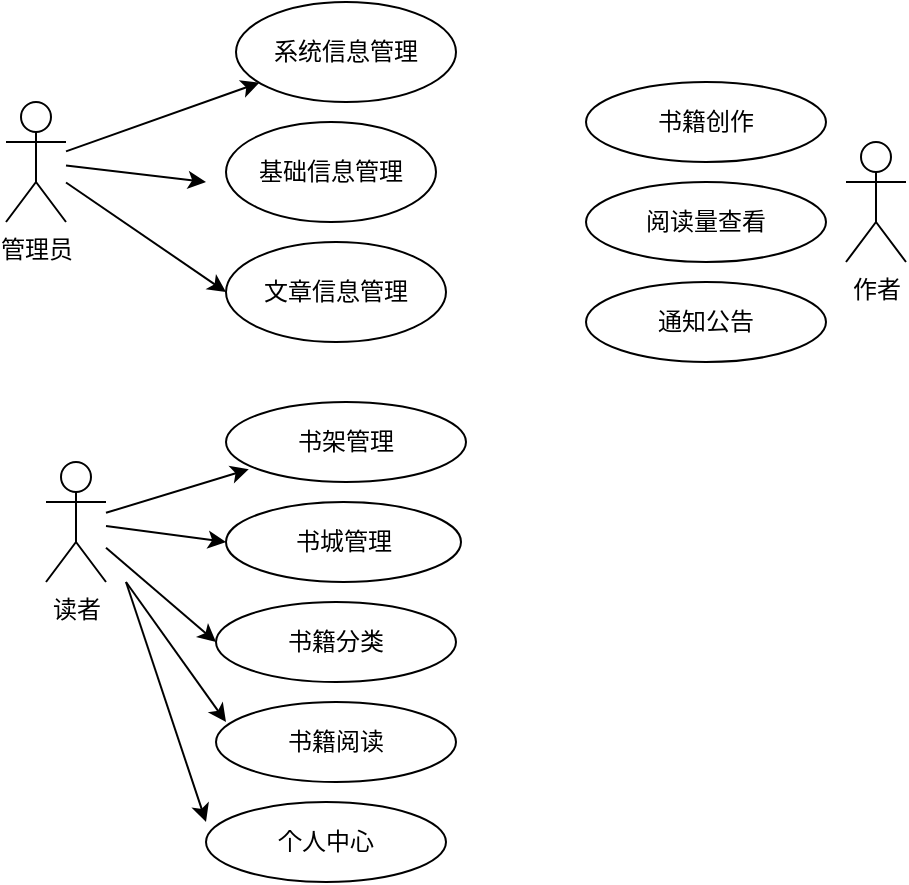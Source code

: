 <mxfile version="21.3.7" type="github">
  <diagram name="第 1 页" id="nMVoBvQUjFxtazDUa2Vx">
    <mxGraphModel dx="1290" dy="541" grid="1" gridSize="10" guides="1" tooltips="1" connect="1" arrows="1" fold="1" page="1" pageScale="1" pageWidth="827" pageHeight="1169" math="0" shadow="0">
      <root>
        <mxCell id="0" />
        <mxCell id="1" parent="0" />
        <mxCell id="j_ec8FM6DlX9najF_44M-2" value="读者" style="shape=umlActor;verticalLabelPosition=bottom;verticalAlign=top;html=1;outlineConnect=0;" parent="1" vertex="1">
          <mxGeometry x="140" y="320" width="30" height="60" as="geometry" />
        </mxCell>
        <mxCell id="j_ec8FM6DlX9najF_44M-4" value="作者" style="shape=umlActor;verticalLabelPosition=bottom;verticalAlign=top;html=1;outlineConnect=0;" parent="1" vertex="1">
          <mxGeometry x="540" y="160" width="30" height="60" as="geometry" />
        </mxCell>
        <mxCell id="s7YqE5HEIrkU_N0xy1B7-4" value="" style="group" vertex="1" connectable="0" parent="1">
          <mxGeometry x="120" y="90" width="225" height="170" as="geometry" />
        </mxCell>
        <mxCell id="j_ec8FM6DlX9najF_44M-1" value="管理员" style="shape=umlActor;verticalLabelPosition=bottom;verticalAlign=top;html=1;outlineConnect=0;" parent="s7YqE5HEIrkU_N0xy1B7-4" vertex="1">
          <mxGeometry y="50" width="30" height="60" as="geometry" />
        </mxCell>
        <mxCell id="j_ec8FM6DlX9najF_44M-6" value="系统信息管理" style="ellipse;whiteSpace=wrap;html=1;" parent="s7YqE5HEIrkU_N0xy1B7-4" vertex="1">
          <mxGeometry x="115" width="110" height="50" as="geometry" />
        </mxCell>
        <mxCell id="j_ec8FM6DlX9najF_44M-7" value="基础信息管理" style="ellipse;whiteSpace=wrap;html=1;" parent="s7YqE5HEIrkU_N0xy1B7-4" vertex="1">
          <mxGeometry x="110" y="60" width="105" height="50" as="geometry" />
        </mxCell>
        <mxCell id="j_ec8FM6DlX9najF_44M-8" value="文章信息管理" style="ellipse;whiteSpace=wrap;html=1;" parent="s7YqE5HEIrkU_N0xy1B7-4" vertex="1">
          <mxGeometry x="110" y="120" width="110" height="50" as="geometry" />
        </mxCell>
        <mxCell id="s7YqE5HEIrkU_N0xy1B7-1" value="" style="endArrow=classic;html=1;rounded=0;" edge="1" parent="s7YqE5HEIrkU_N0xy1B7-4" source="j_ec8FM6DlX9najF_44M-1" target="j_ec8FM6DlX9najF_44M-6">
          <mxGeometry width="50" height="50" relative="1" as="geometry">
            <mxPoint x="290" y="230" as="sourcePoint" />
            <mxPoint x="340" y="180" as="targetPoint" />
          </mxGeometry>
        </mxCell>
        <mxCell id="s7YqE5HEIrkU_N0xy1B7-2" value="" style="endArrow=classic;html=1;rounded=0;" edge="1" parent="s7YqE5HEIrkU_N0xy1B7-4" source="j_ec8FM6DlX9najF_44M-1">
          <mxGeometry width="50" height="50" relative="1" as="geometry">
            <mxPoint x="290" y="230" as="sourcePoint" />
            <mxPoint x="100" y="90" as="targetPoint" />
          </mxGeometry>
        </mxCell>
        <mxCell id="s7YqE5HEIrkU_N0xy1B7-3" value="" style="endArrow=classic;html=1;rounded=0;entryX=0;entryY=0.5;entryDx=0;entryDy=0;" edge="1" parent="s7YqE5HEIrkU_N0xy1B7-4" source="j_ec8FM6DlX9najF_44M-1" target="j_ec8FM6DlX9najF_44M-8">
          <mxGeometry width="50" height="50" relative="1" as="geometry">
            <mxPoint x="290" y="230" as="sourcePoint" />
            <mxPoint x="340" y="180" as="targetPoint" />
          </mxGeometry>
        </mxCell>
        <mxCell id="s7YqE5HEIrkU_N0xy1B7-5" value="书架管理" style="ellipse;whiteSpace=wrap;html=1;" vertex="1" parent="1">
          <mxGeometry x="230" y="290" width="120" height="40" as="geometry" />
        </mxCell>
        <mxCell id="s7YqE5HEIrkU_N0xy1B7-6" value="书城管理" style="ellipse;whiteSpace=wrap;html=1;" vertex="1" parent="1">
          <mxGeometry x="230" y="340" width="117.5" height="40" as="geometry" />
        </mxCell>
        <mxCell id="s7YqE5HEIrkU_N0xy1B7-7" value="书籍分类" style="ellipse;whiteSpace=wrap;html=1;" vertex="1" parent="1">
          <mxGeometry x="225" y="390" width="120" height="40" as="geometry" />
        </mxCell>
        <mxCell id="s7YqE5HEIrkU_N0xy1B7-8" value="书籍阅读" style="ellipse;whiteSpace=wrap;html=1;" vertex="1" parent="1">
          <mxGeometry x="225" y="440" width="120" height="40" as="geometry" />
        </mxCell>
        <mxCell id="s7YqE5HEIrkU_N0xy1B7-9" value="个人中心" style="ellipse;whiteSpace=wrap;html=1;" vertex="1" parent="1">
          <mxGeometry x="220" y="490" width="120" height="40" as="geometry" />
        </mxCell>
        <mxCell id="s7YqE5HEIrkU_N0xy1B7-10" value="" style="endArrow=classic;html=1;rounded=0;entryX=0.095;entryY=0.84;entryDx=0;entryDy=0;entryPerimeter=0;" edge="1" parent="1" source="j_ec8FM6DlX9najF_44M-2" target="s7YqE5HEIrkU_N0xy1B7-5">
          <mxGeometry width="50" height="50" relative="1" as="geometry">
            <mxPoint x="280" y="570" as="sourcePoint" />
            <mxPoint x="330" y="520" as="targetPoint" />
          </mxGeometry>
        </mxCell>
        <mxCell id="s7YqE5HEIrkU_N0xy1B7-11" value="" style="endArrow=classic;html=1;rounded=0;entryX=0;entryY=0.5;entryDx=0;entryDy=0;" edge="1" parent="1" source="j_ec8FM6DlX9najF_44M-2" target="s7YqE5HEIrkU_N0xy1B7-6">
          <mxGeometry width="50" height="50" relative="1" as="geometry">
            <mxPoint x="280" y="570" as="sourcePoint" />
            <mxPoint x="330" y="520" as="targetPoint" />
          </mxGeometry>
        </mxCell>
        <mxCell id="s7YqE5HEIrkU_N0xy1B7-12" value="" style="endArrow=classic;html=1;rounded=0;entryX=0;entryY=0.5;entryDx=0;entryDy=0;" edge="1" parent="1" source="j_ec8FM6DlX9najF_44M-2" target="s7YqE5HEIrkU_N0xy1B7-7">
          <mxGeometry width="50" height="50" relative="1" as="geometry">
            <mxPoint x="280" y="570" as="sourcePoint" />
            <mxPoint x="330" y="520" as="targetPoint" />
          </mxGeometry>
        </mxCell>
        <mxCell id="s7YqE5HEIrkU_N0xy1B7-13" value="" style="endArrow=classic;html=1;rounded=0;" edge="1" parent="1">
          <mxGeometry width="50" height="50" relative="1" as="geometry">
            <mxPoint x="180" y="380" as="sourcePoint" />
            <mxPoint x="230" y="450" as="targetPoint" />
          </mxGeometry>
        </mxCell>
        <mxCell id="s7YqE5HEIrkU_N0xy1B7-14" value="" style="endArrow=classic;html=1;rounded=0;entryX=0;entryY=0.25;entryDx=0;entryDy=0;entryPerimeter=0;" edge="1" parent="1" target="s7YqE5HEIrkU_N0xy1B7-9">
          <mxGeometry width="50" height="50" relative="1" as="geometry">
            <mxPoint x="180" y="380" as="sourcePoint" />
            <mxPoint x="330" y="520" as="targetPoint" />
          </mxGeometry>
        </mxCell>
        <mxCell id="s7YqE5HEIrkU_N0xy1B7-15" value="书籍创作" style="ellipse;whiteSpace=wrap;html=1;" vertex="1" parent="1">
          <mxGeometry x="410" y="130" width="120" height="40" as="geometry" />
        </mxCell>
        <mxCell id="s7YqE5HEIrkU_N0xy1B7-16" value="阅读量查看" style="ellipse;whiteSpace=wrap;html=1;" vertex="1" parent="1">
          <mxGeometry x="410" y="180" width="120" height="40" as="geometry" />
        </mxCell>
        <mxCell id="s7YqE5HEIrkU_N0xy1B7-17" value="通知公告" style="ellipse;whiteSpace=wrap;html=1;" vertex="1" parent="1">
          <mxGeometry x="410" y="230" width="120" height="40" as="geometry" />
        </mxCell>
      </root>
    </mxGraphModel>
  </diagram>
</mxfile>
